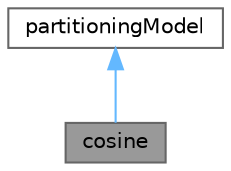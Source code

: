 digraph "cosine"
{
 // LATEX_PDF_SIZE
  bgcolor="transparent";
  edge [fontname=Helvetica,fontsize=10,labelfontname=Helvetica,labelfontsize=10];
  node [fontname=Helvetica,fontsize=10,shape=box,height=0.2,width=0.4];
  Node1 [id="Node000001",label="cosine",height=0.2,width=0.4,color="gray40", fillcolor="grey60", style="filled", fontcolor="black",tooltip="A cosine model for wall heat flux partitioning based on Tentner et al. (2006) for boiling flows."];
  Node2 -> Node1 [id="edge1_Node000001_Node000002",dir="back",color="steelblue1",style="solid",tooltip=" "];
  Node2 [id="Node000002",label="partitioningModel",height=0.2,width=0.4,color="gray40", fillcolor="white", style="filled",URL="$classFoam_1_1wallBoilingModels_1_1partitioningModel.html",tooltip="Base class for wall heat flux partitioning models."];
}
